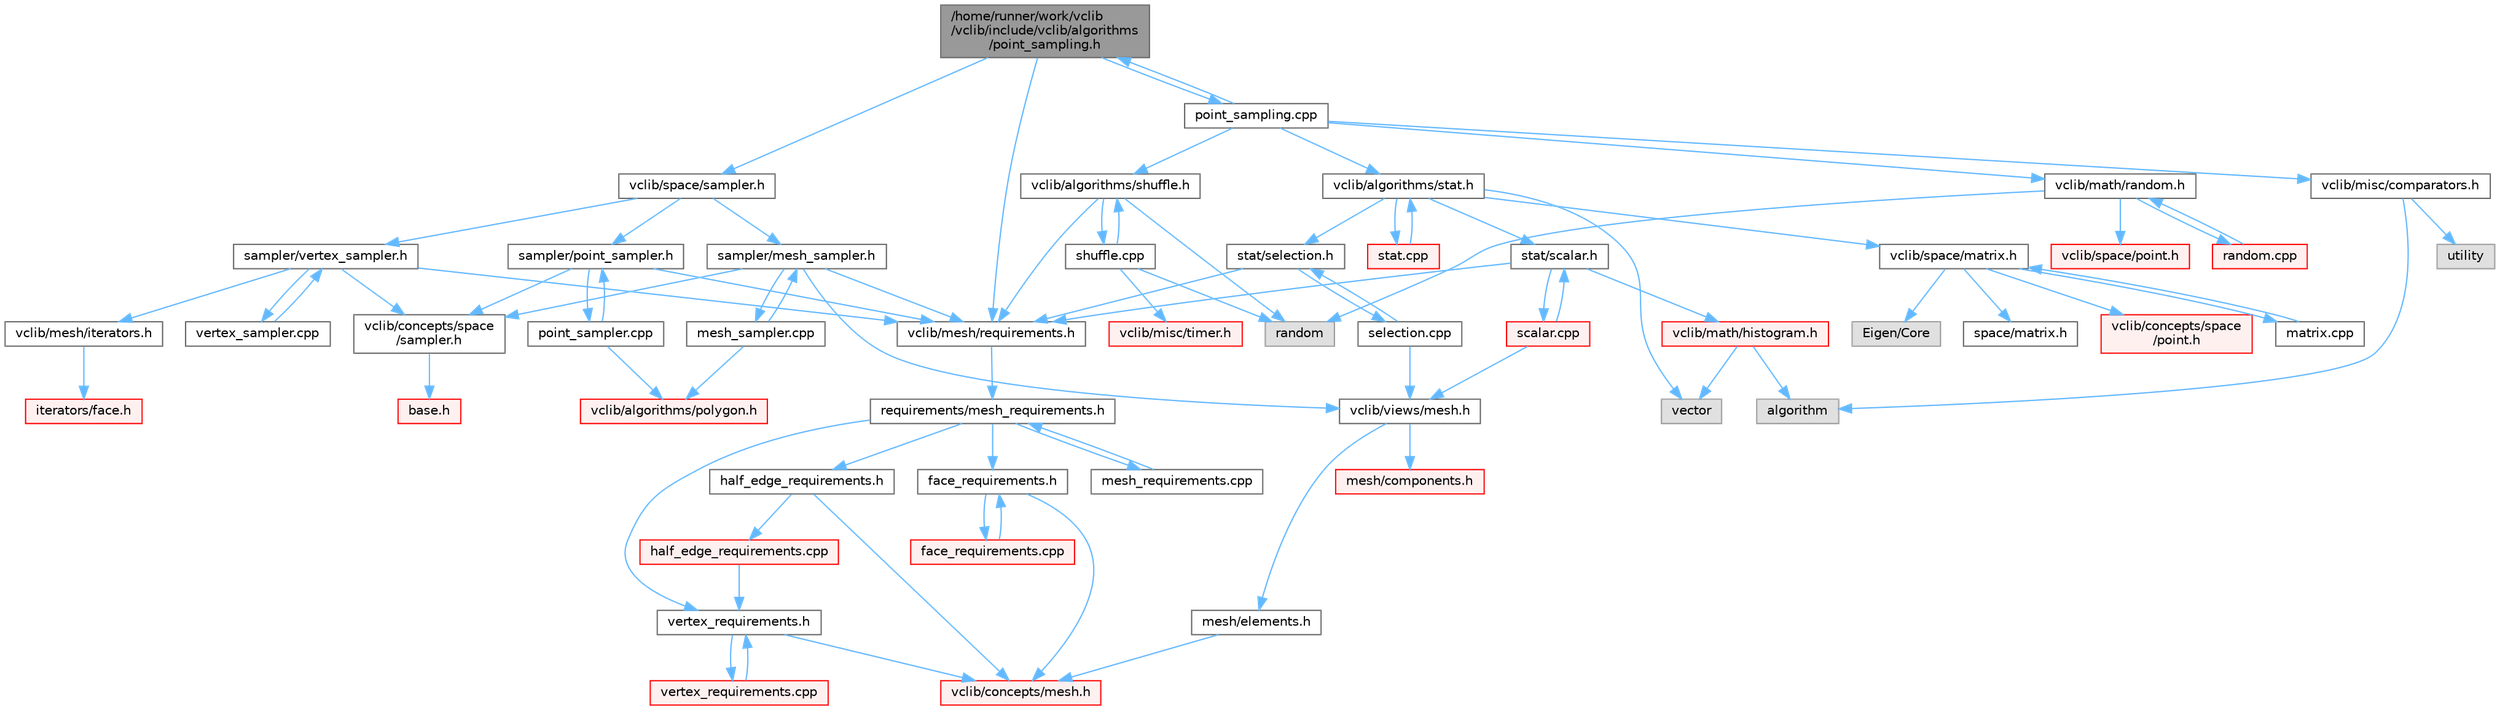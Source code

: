 digraph "/home/runner/work/vclib/vclib/include/vclib/algorithms/point_sampling.h"
{
 // LATEX_PDF_SIZE
  bgcolor="transparent";
  edge [fontname=Helvetica,fontsize=10,labelfontname=Helvetica,labelfontsize=10];
  node [fontname=Helvetica,fontsize=10,shape=box,height=0.2,width=0.4];
  Node1 [label="/home/runner/work/vclib\l/vclib/include/vclib/algorithms\l/point_sampling.h",height=0.2,width=0.4,color="gray40", fillcolor="grey60", style="filled", fontcolor="black",tooltip=" "];
  Node1 -> Node2 [color="steelblue1",style="solid"];
  Node2 [label="vclib/mesh/requirements.h",height=0.2,width=0.4,color="grey40", fillcolor="white", style="filled",URL="$requirements_8h.html",tooltip=" "];
  Node2 -> Node3 [color="steelblue1",style="solid"];
  Node3 [label="requirements/mesh_requirements.h",height=0.2,width=0.4,color="grey40", fillcolor="white", style="filled",URL="$mesh__requirements_8h.html",tooltip=" "];
  Node3 -> Node4 [color="steelblue1",style="solid"];
  Node4 [label="half_edge_requirements.h",height=0.2,width=0.4,color="grey40", fillcolor="white", style="filled",URL="$half__edge__requirements_8h.html",tooltip=" "];
  Node4 -> Node5 [color="steelblue1",style="solid"];
  Node5 [label="vclib/concepts/mesh.h",height=0.2,width=0.4,color="red", fillcolor="#FFF0F0", style="filled",URL="$concepts_2mesh_8h.html",tooltip=" "];
  Node4 -> Node71 [color="steelblue1",style="solid"];
  Node71 [label="half_edge_requirements.cpp",height=0.2,width=0.4,color="red", fillcolor="#FFF0F0", style="filled",URL="$half__edge__requirements_8cpp.html",tooltip=" "];
  Node71 -> Node72 [color="steelblue1",style="solid"];
  Node72 [label="vertex_requirements.h",height=0.2,width=0.4,color="grey40", fillcolor="white", style="filled",URL="$vertex__requirements_8h.html",tooltip=" "];
  Node72 -> Node5 [color="steelblue1",style="solid"];
  Node72 -> Node73 [color="steelblue1",style="solid"];
  Node73 [label="vertex_requirements.cpp",height=0.2,width=0.4,color="red", fillcolor="#FFF0F0", style="filled",URL="$vertex__requirements_8cpp.html",tooltip=" "];
  Node73 -> Node72 [color="steelblue1",style="solid"];
  Node3 -> Node153 [color="steelblue1",style="solid"];
  Node153 [label="face_requirements.h",height=0.2,width=0.4,color="grey40", fillcolor="white", style="filled",URL="$face__requirements_8h.html",tooltip=" "];
  Node153 -> Node5 [color="steelblue1",style="solid"];
  Node153 -> Node154 [color="steelblue1",style="solid"];
  Node154 [label="face_requirements.cpp",height=0.2,width=0.4,color="red", fillcolor="#FFF0F0", style="filled",URL="$face__requirements_8cpp.html",tooltip=" "];
  Node154 -> Node153 [color="steelblue1",style="solid"];
  Node3 -> Node72 [color="steelblue1",style="solid"];
  Node3 -> Node178 [color="steelblue1",style="solid"];
  Node178 [label="mesh_requirements.cpp",height=0.2,width=0.4,color="grey40", fillcolor="white", style="filled",URL="$mesh__requirements_8cpp.html",tooltip=" "];
  Node178 -> Node3 [color="steelblue1",style="solid"];
  Node1 -> Node179 [color="steelblue1",style="solid"];
  Node179 [label="vclib/space/sampler.h",height=0.2,width=0.4,color="grey40", fillcolor="white", style="filled",URL="$space_2sampler_8h.html",tooltip=" "];
  Node179 -> Node180 [color="steelblue1",style="solid"];
  Node180 [label="sampler/mesh_sampler.h",height=0.2,width=0.4,color="grey40", fillcolor="white", style="filled",URL="$mesh__sampler_8h.html",tooltip=" "];
  Node180 -> Node181 [color="steelblue1",style="solid"];
  Node181 [label="vclib/concepts/space\l/sampler.h",height=0.2,width=0.4,color="grey40", fillcolor="white", style="filled",URL="$concepts_2space_2sampler_8h.html",tooltip=" "];
  Node181 -> Node16 [color="steelblue1",style="solid"];
  Node16 [label="base.h",height=0.2,width=0.4,color="red", fillcolor="#FFF0F0", style="filled",URL="$types_2base_8h.html",tooltip=" "];
  Node180 -> Node2 [color="steelblue1",style="solid"];
  Node180 -> Node182 [color="steelblue1",style="solid"];
  Node182 [label="vclib/views/mesh.h",height=0.2,width=0.4,color="grey40", fillcolor="white", style="filled",URL="$views_2mesh_8h.html",tooltip=" "];
  Node182 -> Node183 [color="steelblue1",style="solid"];
  Node183 [label="mesh/components.h",height=0.2,width=0.4,color="red", fillcolor="#FFF0F0", style="filled",URL="$views_2mesh_2components_8h.html",tooltip=" "];
  Node182 -> Node209 [color="steelblue1",style="solid"];
  Node209 [label="mesh/elements.h",height=0.2,width=0.4,color="grey40", fillcolor="white", style="filled",URL="$elements_8h.html",tooltip=" "];
  Node209 -> Node5 [color="steelblue1",style="solid"];
  Node180 -> Node210 [color="steelblue1",style="solid"];
  Node210 [label="mesh_sampler.cpp",height=0.2,width=0.4,color="grey40", fillcolor="white", style="filled",URL="$mesh__sampler_8cpp.html",tooltip=" "];
  Node210 -> Node180 [color="steelblue1",style="solid"];
  Node210 -> Node211 [color="steelblue1",style="solid"];
  Node211 [label="vclib/algorithms/polygon.h",height=0.2,width=0.4,color="red", fillcolor="#FFF0F0", style="filled",URL="$algorithms_2polygon_8h.html",tooltip=" "];
  Node179 -> Node230 [color="steelblue1",style="solid"];
  Node230 [label="sampler/point_sampler.h",height=0.2,width=0.4,color="grey40", fillcolor="white", style="filled",URL="$point__sampler_8h.html",tooltip=" "];
  Node230 -> Node181 [color="steelblue1",style="solid"];
  Node230 -> Node2 [color="steelblue1",style="solid"];
  Node230 -> Node231 [color="steelblue1",style="solid"];
  Node231 [label="point_sampler.cpp",height=0.2,width=0.4,color="grey40", fillcolor="white", style="filled",URL="$point__sampler_8cpp.html",tooltip=" "];
  Node231 -> Node230 [color="steelblue1",style="solid"];
  Node231 -> Node211 [color="steelblue1",style="solid"];
  Node179 -> Node232 [color="steelblue1",style="solid"];
  Node232 [label="sampler/vertex_sampler.h",height=0.2,width=0.4,color="grey40", fillcolor="white", style="filled",URL="$vertex__sampler_8h.html",tooltip=" "];
  Node232 -> Node181 [color="steelblue1",style="solid"];
  Node232 -> Node222 [color="steelblue1",style="solid"];
  Node222 [label="vclib/mesh/iterators.h",height=0.2,width=0.4,color="grey40", fillcolor="white", style="filled",URL="$mesh_2iterators_8h.html",tooltip=" "];
  Node222 -> Node223 [color="steelblue1",style="solid"];
  Node223 [label="iterators/face.h",height=0.2,width=0.4,color="red", fillcolor="#FFF0F0", style="filled",URL="$mesh_2iterators_2face_8h.html",tooltip=" "];
  Node232 -> Node2 [color="steelblue1",style="solid"];
  Node232 -> Node233 [color="steelblue1",style="solid"];
  Node233 [label="vertex_sampler.cpp",height=0.2,width=0.4,color="grey40", fillcolor="white", style="filled",URL="$vertex__sampler_8cpp.html",tooltip=" "];
  Node233 -> Node232 [color="steelblue1",style="solid"];
  Node1 -> Node234 [color="steelblue1",style="solid"];
  Node234 [label="point_sampling.cpp",height=0.2,width=0.4,color="grey40", fillcolor="white", style="filled",URL="$point__sampling_8cpp.html",tooltip=" "];
  Node234 -> Node1 [color="steelblue1",style="solid"];
  Node234 -> Node235 [color="steelblue1",style="solid"];
  Node235 [label="vclib/algorithms/shuffle.h",height=0.2,width=0.4,color="grey40", fillcolor="white", style="filled",URL="$shuffle_8h.html",tooltip=" "];
  Node235 -> Node236 [color="steelblue1",style="solid"];
  Node236 [label="random",height=0.2,width=0.4,color="grey60", fillcolor="#E0E0E0", style="filled",tooltip=" "];
  Node235 -> Node2 [color="steelblue1",style="solid"];
  Node235 -> Node237 [color="steelblue1",style="solid"];
  Node237 [label="shuffle.cpp",height=0.2,width=0.4,color="grey40", fillcolor="white", style="filled",URL="$shuffle_8cpp.html",tooltip=" "];
  Node237 -> Node235 [color="steelblue1",style="solid"];
  Node237 -> Node236 [color="steelblue1",style="solid"];
  Node237 -> Node238 [color="steelblue1",style="solid"];
  Node238 [label="vclib/misc/timer.h",height=0.2,width=0.4,color="red", fillcolor="#FFF0F0", style="filled",URL="$timer_8h.html",tooltip=" "];
  Node234 -> Node243 [color="steelblue1",style="solid"];
  Node243 [label="vclib/algorithms/stat.h",height=0.2,width=0.4,color="grey40", fillcolor="white", style="filled",URL="$stat_8h.html",tooltip=" "];
  Node243 -> Node8 [color="steelblue1",style="solid"];
  Node8 [label="vector",height=0.2,width=0.4,color="grey60", fillcolor="#E0E0E0", style="filled",tooltip=" "];
  Node243 -> Node244 [color="steelblue1",style="solid"];
  Node244 [label="vclib/space/matrix.h",height=0.2,width=0.4,color="grey40", fillcolor="white", style="filled",URL="$space_2matrix_8h.html",tooltip=" "];
  Node244 -> Node30 [color="steelblue1",style="solid"];
  Node30 [label="Eigen/Core",height=0.2,width=0.4,color="grey60", fillcolor="#E0E0E0", style="filled",tooltip=" "];
  Node244 -> Node196 [color="steelblue1",style="solid"];
  Node196 [label="space/matrix.h",height=0.2,width=0.4,color="grey40", fillcolor="white", style="filled",URL="$concepts_2space_2matrix_8h.html",tooltip=" "];
  Node244 -> Node32 [color="steelblue1",style="solid"];
  Node32 [label="vclib/concepts/space\l/point.h",height=0.2,width=0.4,color="red", fillcolor="#FFF0F0", style="filled",URL="$concepts_2space_2point_8h.html",tooltip=" "];
  Node244 -> Node245 [color="steelblue1",style="solid"];
  Node245 [label="matrix.cpp",height=0.2,width=0.4,color="grey40", fillcolor="white", style="filled",URL="$matrix_8cpp.html",tooltip=" "];
  Node245 -> Node244 [color="steelblue1",style="solid"];
  Node243 -> Node246 [color="steelblue1",style="solid"];
  Node246 [label="stat/scalar.h",height=0.2,width=0.4,color="grey40", fillcolor="white", style="filled",URL="$algorithms_2stat_2scalar_8h.html",tooltip=" "];
  Node246 -> Node247 [color="steelblue1",style="solid"];
  Node247 [label="vclib/math/histogram.h",height=0.2,width=0.4,color="red", fillcolor="#FFF0F0", style="filled",URL="$histogram_8h.html",tooltip=" "];
  Node247 -> Node92 [color="steelblue1",style="solid"];
  Node92 [label="algorithm",height=0.2,width=0.4,color="grey60", fillcolor="#E0E0E0", style="filled",tooltip=" "];
  Node247 -> Node8 [color="steelblue1",style="solid"];
  Node246 -> Node2 [color="steelblue1",style="solid"];
  Node246 -> Node249 [color="steelblue1",style="solid"];
  Node249 [label="scalar.cpp",height=0.2,width=0.4,color="red", fillcolor="#FFF0F0", style="filled",URL="$algorithms_2stat_2scalar_8cpp.html",tooltip=" "];
  Node249 -> Node246 [color="steelblue1",style="solid"];
  Node249 -> Node182 [color="steelblue1",style="solid"];
  Node243 -> Node250 [color="steelblue1",style="solid"];
  Node250 [label="stat/selection.h",height=0.2,width=0.4,color="grey40", fillcolor="white", style="filled",URL="$algorithms_2stat_2selection_8h.html",tooltip=" "];
  Node250 -> Node2 [color="steelblue1",style="solid"];
  Node250 -> Node251 [color="steelblue1",style="solid"];
  Node251 [label="selection.cpp",height=0.2,width=0.4,color="grey40", fillcolor="white", style="filled",URL="$stat_2selection_8cpp.html",tooltip=" "];
  Node251 -> Node250 [color="steelblue1",style="solid"];
  Node251 -> Node182 [color="steelblue1",style="solid"];
  Node243 -> Node252 [color="steelblue1",style="solid"];
  Node252 [label="stat.cpp",height=0.2,width=0.4,color="red", fillcolor="#FFF0F0", style="filled",URL="$stat_8cpp.html",tooltip=" "];
  Node252 -> Node243 [color="steelblue1",style="solid"];
  Node234 -> Node256 [color="steelblue1",style="solid"];
  Node256 [label="vclib/math/random.h",height=0.2,width=0.4,color="grey40", fillcolor="white", style="filled",URL="$random_8h.html",tooltip=" "];
  Node256 -> Node236 [color="steelblue1",style="solid"];
  Node256 -> Node43 [color="steelblue1",style="solid"];
  Node43 [label="vclib/space/point.h",height=0.2,width=0.4,color="red", fillcolor="#FFF0F0", style="filled",URL="$space_2point_8h.html",tooltip=" "];
  Node256 -> Node257 [color="steelblue1",style="solid"];
  Node257 [label="random.cpp",height=0.2,width=0.4,color="red", fillcolor="#FFF0F0", style="filled",URL="$random_8cpp.html",tooltip=" "];
  Node257 -> Node256 [color="steelblue1",style="solid"];
  Node234 -> Node228 [color="steelblue1",style="solid"];
  Node228 [label="vclib/misc/comparators.h",height=0.2,width=0.4,color="grey40", fillcolor="white", style="filled",URL="$comparators_8h.html",tooltip=" "];
  Node228 -> Node92 [color="steelblue1",style="solid"];
  Node228 -> Node229 [color="steelblue1",style="solid"];
  Node229 [label="utility",height=0.2,width=0.4,color="grey60", fillcolor="#E0E0E0", style="filled",tooltip=" "];
}

